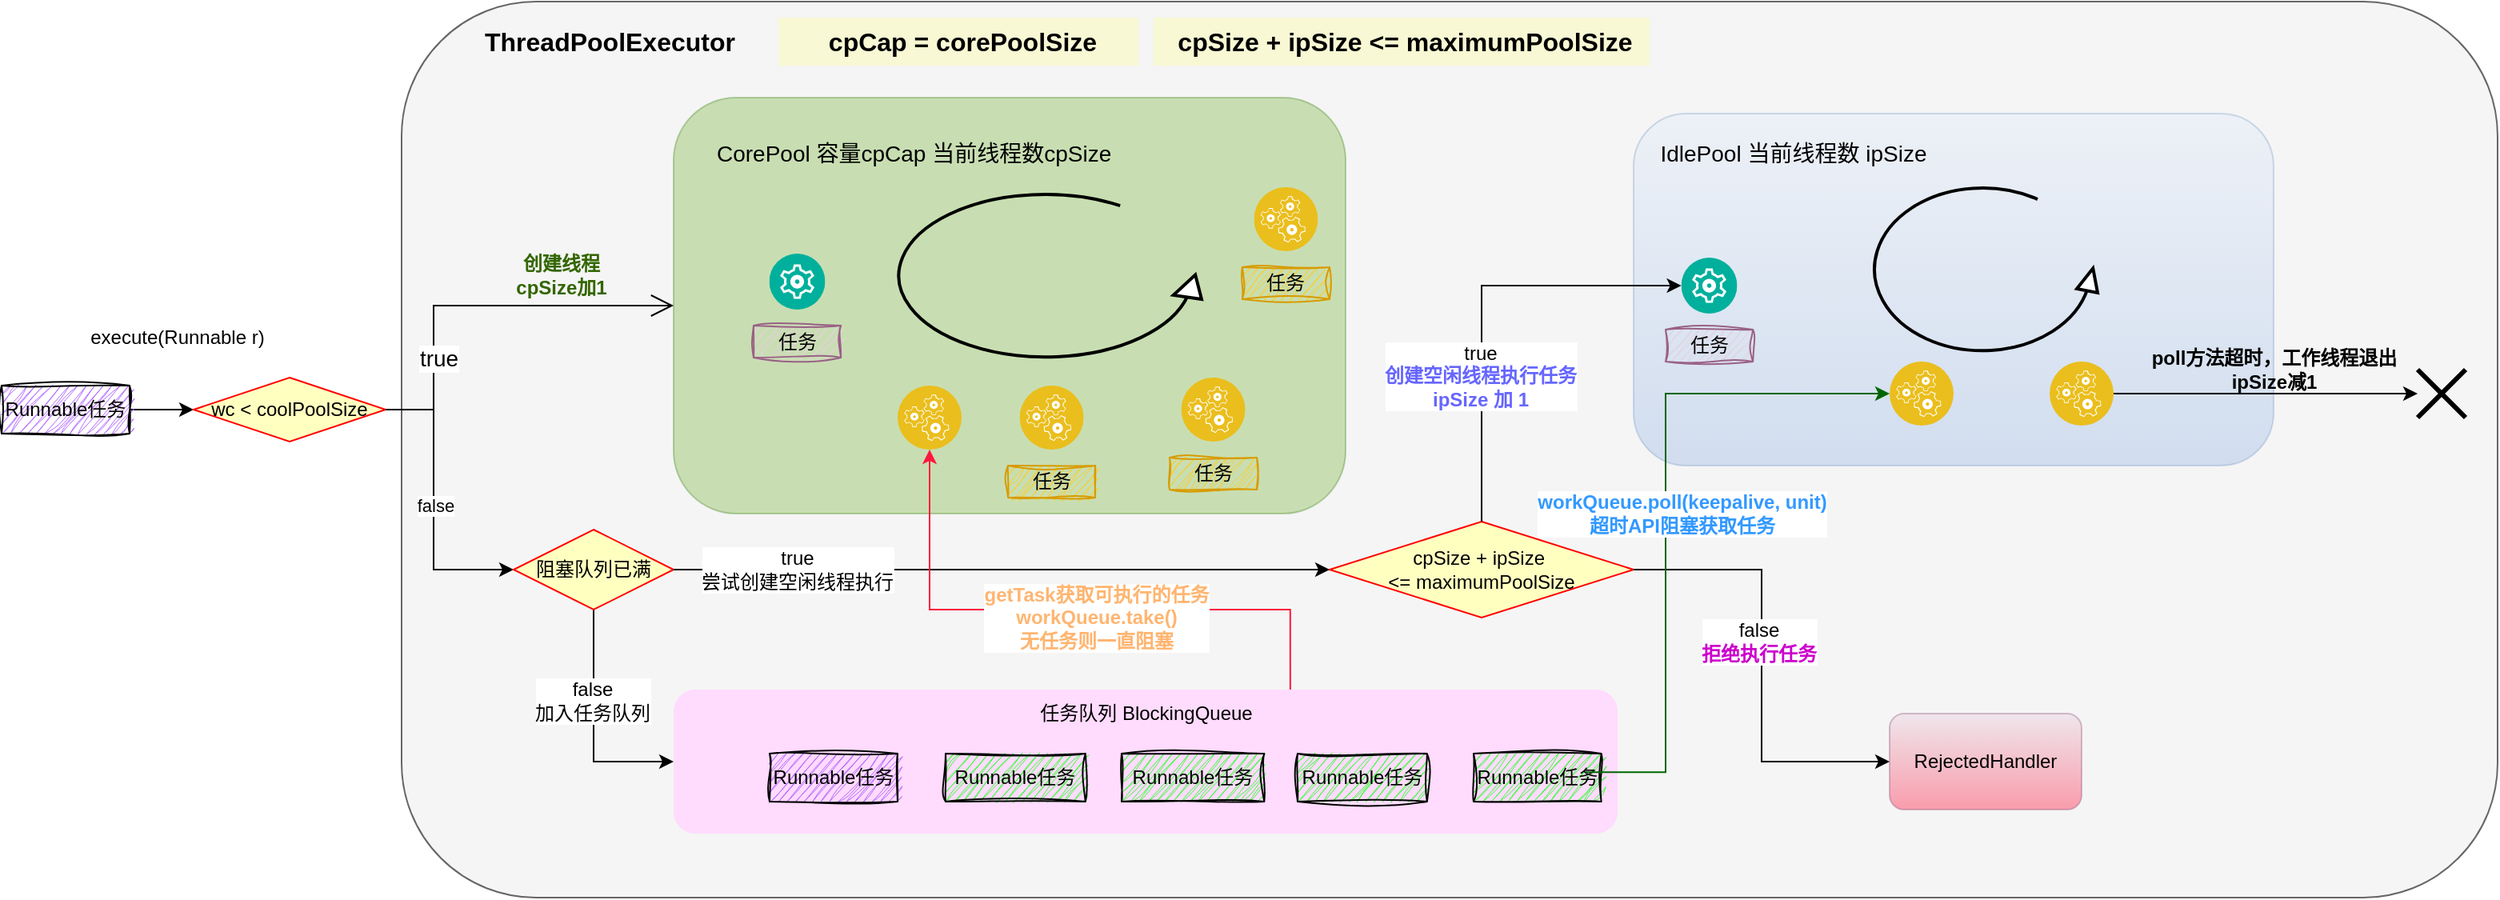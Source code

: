 <mxfile version="24.0.2" type="github">
  <diagram name="第 1 页" id="3RnXKQRBD4h4_Rx_I8--">
    <mxGraphModel dx="1451" dy="1687" grid="1" gridSize="10" guides="1" tooltips="1" connect="1" arrows="1" fold="1" page="1" pageScale="1" pageWidth="827" pageHeight="1169" math="0" shadow="0">
      <root>
        <mxCell id="0" />
        <mxCell id="1" parent="0" />
        <mxCell id="w3eF8_PVkNgAsebev5JC-120" value="" style="rounded=1;whiteSpace=wrap;html=1;fillColor=#f5f5f5;gradientColor=none;strokeColor=#666666;" vertex="1" parent="1">
          <mxGeometry x="-20" y="-30" width="1310" height="560" as="geometry" />
        </mxCell>
        <mxCell id="w3eF8_PVkNgAsebev5JC-1" value="" style="rounded=1;whiteSpace=wrap;html=1;fillColor=#60a917;strokeColor=#2D7600;fontColor=#ffffff;opacity=30;container=0;movable=1;resizable=1;rotatable=1;deletable=1;editable=1;locked=0;connectable=1;" vertex="1" parent="1">
          <mxGeometry x="150" y="30" width="420" height="260" as="geometry" />
        </mxCell>
        <mxCell id="w3eF8_PVkNgAsebev5JC-16" value="ThreadPoolExecutor&amp;nbsp;&lt;span style=&quot;background-color: initial;&quot;&gt;&amp;nbsp;&lt;/span&gt;" style="text;html=1;align=left;verticalAlign=middle;whiteSpace=wrap;rounded=0;fontSize=16;fontStyle=1" vertex="1" parent="1">
          <mxGeometry x="30" y="-15" width="170" height="20" as="geometry" />
        </mxCell>
        <mxCell id="w3eF8_PVkNgAsebev5JC-64" style="edgeStyle=orthogonalEdgeStyle;rounded=0;orthogonalLoop=1;jettySize=auto;html=1;entryX=0;entryY=0.5;entryDx=0;entryDy=0;" edge="1" parent="1" source="w3eF8_PVkNgAsebev5JC-24" target="w3eF8_PVkNgAsebev5JC-56">
          <mxGeometry relative="1" as="geometry" />
        </mxCell>
        <mxCell id="w3eF8_PVkNgAsebev5JC-24" value="Runnable任务" style="rounded=0;whiteSpace=wrap;html=1;fillColor=#B266FF;strokeColor=default;fillStyle=hatch;glass=0;sketch=1;curveFitting=1;jiggle=2;" vertex="1" parent="1">
          <mxGeometry x="-270" y="210" width="80" height="30" as="geometry" />
        </mxCell>
        <mxCell id="w3eF8_PVkNgAsebev5JC-25" value="execute(Runnable r)" style="text;html=1;align=center;verticalAlign=middle;whiteSpace=wrap;rounded=0;" vertex="1" parent="1">
          <mxGeometry x="-220" y="165" width="120" height="30" as="geometry" />
        </mxCell>
        <mxCell id="w3eF8_PVkNgAsebev5JC-4" value="&lt;font style=&quot;font-size: 14px;&quot;&gt;CorePool 容量cpCap 当前线程数cpSize&amp;nbsp;&lt;/font&gt;" style="text;html=1;align=left;verticalAlign=middle;whiteSpace=wrap;rounded=0;container=0;" vertex="1" parent="1">
          <mxGeometry x="174.58" y="50" width="266" height="30" as="geometry" />
        </mxCell>
        <mxCell id="w3eF8_PVkNgAsebev5JC-37" value="" style="verticalLabelPosition=bottom;html=1;verticalAlign=top;strokeWidth=2;shape=mxgraph.lean_mapping.physical_pull;pointerEvents=1;container=0;" vertex="1" parent="1">
          <mxGeometry x="290" y="90" width="190" height="102.5" as="geometry" />
        </mxCell>
        <mxCell id="w3eF8_PVkNgAsebev5JC-44" value="" style="group" vertex="1" connectable="0" parent="1">
          <mxGeometry x="505.42" y="86" width="54.58" height="70" as="geometry" />
        </mxCell>
        <mxCell id="w3eF8_PVkNgAsebev5JC-35" value="" style="image;aspect=fixed;perimeter=ellipsePerimeter;html=1;align=center;shadow=0;dashed=0;fontColor=#4277BB;labelBackgroundColor=default;fontSize=12;spacingTop=3;image=img/lib/ibm/applications/runtime_services.svg;imageBackground=none;container=0;" vertex="1" parent="w3eF8_PVkNgAsebev5JC-44">
          <mxGeometry x="7.29" width="40" height="40" as="geometry" />
        </mxCell>
        <mxCell id="w3eF8_PVkNgAsebev5JC-43" value="任务" style="rounded=0;whiteSpace=wrap;html=1;fillColor=#ffcd28;strokeColor=#d79b00;fillStyle=hachure;glass=0;sketch=1;curveFitting=1;jiggle=2;container=0;gradientColor=#ffa500;" vertex="1" parent="w3eF8_PVkNgAsebev5JC-44">
          <mxGeometry y="50" width="54.58" height="20" as="geometry" />
        </mxCell>
        <mxCell id="w3eF8_PVkNgAsebev5JC-45" value="" style="group" vertex="1" connectable="0" parent="1">
          <mxGeometry x="460.0" y="205" width="54.58" height="70" as="geometry" />
        </mxCell>
        <mxCell id="w3eF8_PVkNgAsebev5JC-46" value="" style="image;aspect=fixed;perimeter=ellipsePerimeter;html=1;align=center;shadow=0;dashed=0;fontColor=#4277BB;labelBackgroundColor=default;fontSize=12;spacingTop=3;image=img/lib/ibm/applications/runtime_services.svg;imageBackground=none;container=0;" vertex="1" parent="w3eF8_PVkNgAsebev5JC-45">
          <mxGeometry x="7.29" width="40" height="40" as="geometry" />
        </mxCell>
        <mxCell id="w3eF8_PVkNgAsebev5JC-47" value="任务" style="rounded=0;whiteSpace=wrap;html=1;fillColor=#ffcd28;strokeColor=#d79b00;fillStyle=hachure;glass=0;sketch=1;curveFitting=1;jiggle=2;container=0;gradientColor=#ffa500;" vertex="1" parent="w3eF8_PVkNgAsebev5JC-45">
          <mxGeometry y="50" width="54.58" height="20" as="geometry" />
        </mxCell>
        <mxCell id="w3eF8_PVkNgAsebev5JC-48" value="" style="group" vertex="1" connectable="0" parent="1">
          <mxGeometry x="359" y="210" width="54.58" height="70" as="geometry" />
        </mxCell>
        <mxCell id="w3eF8_PVkNgAsebev5JC-49" value="" style="image;aspect=fixed;perimeter=ellipsePerimeter;html=1;align=center;shadow=0;dashed=0;fontColor=#4277BB;labelBackgroundColor=default;fontSize=12;spacingTop=3;image=img/lib/ibm/applications/runtime_services.svg;imageBackground=none;container=0;" vertex="1" parent="w3eF8_PVkNgAsebev5JC-48">
          <mxGeometry x="7.29" width="40" height="40" as="geometry" />
        </mxCell>
        <mxCell id="w3eF8_PVkNgAsebev5JC-50" value="任务" style="rounded=0;whiteSpace=wrap;html=1;fillColor=#ffcd28;strokeColor=#d79b00;fillStyle=hachure;glass=0;sketch=1;curveFitting=1;jiggle=2;container=0;gradientColor=#ffa500;" vertex="1" parent="w3eF8_PVkNgAsebev5JC-48">
          <mxGeometry y="50" width="54.58" height="20" as="geometry" />
        </mxCell>
        <mxCell id="w3eF8_PVkNgAsebev5JC-54" value="" style="group" vertex="1" connectable="0" parent="1">
          <mxGeometry x="200" y="127.5" width="54.58" height="65" as="geometry" />
        </mxCell>
        <mxCell id="w3eF8_PVkNgAsebev5JC-36" value="" style="image;aspect=fixed;perimeter=ellipsePerimeter;html=1;align=center;shadow=0;dashed=0;fontColor=#4277BB;labelBackgroundColor=default;fontSize=12;spacingTop=3;image=img/lib/ibm/management/management.svg;container=0;" vertex="1" parent="w3eF8_PVkNgAsebev5JC-54">
          <mxGeometry x="9.79" width="35" height="35" as="geometry" />
        </mxCell>
        <mxCell id="w3eF8_PVkNgAsebev5JC-53" value="任务" style="rounded=0;whiteSpace=wrap;html=1;fillColor=#e6d0de;strokeColor=#996185;fillStyle=hachure;glass=0;sketch=1;curveFitting=1;jiggle=2;container=0;gradientColor=#d5739d;" vertex="1" parent="w3eF8_PVkNgAsebev5JC-54">
          <mxGeometry y="45" width="54.58" height="20" as="geometry" />
        </mxCell>
        <mxCell id="w3eF8_PVkNgAsebev5JC-74" style="edgeStyle=orthogonalEdgeStyle;rounded=0;orthogonalLoop=1;jettySize=auto;html=1;exitX=1;exitY=0.5;exitDx=0;exitDy=0;entryX=0;entryY=0.5;entryDx=0;entryDy=0;" edge="1" parent="1" source="w3eF8_PVkNgAsebev5JC-56" target="w3eF8_PVkNgAsebev5JC-71">
          <mxGeometry relative="1" as="geometry">
            <Array as="points">
              <mxPoint y="225" />
              <mxPoint y="325" />
            </Array>
          </mxGeometry>
        </mxCell>
        <mxCell id="w3eF8_PVkNgAsebev5JC-75" value="false" style="edgeLabel;html=1;align=center;verticalAlign=middle;resizable=0;points=[];" vertex="1" connectable="0" parent="w3eF8_PVkNgAsebev5JC-74">
          <mxGeometry x="-0.004" y="1" relative="1" as="geometry">
            <mxPoint as="offset" />
          </mxGeometry>
        </mxCell>
        <mxCell id="w3eF8_PVkNgAsebev5JC-56" value="wc &amp;lt; coolPoolSize" style="rhombus;whiteSpace=wrap;html=1;fontColor=#000000;fillColor=#ffffc0;strokeColor=#ff0000;" vertex="1" parent="1">
          <mxGeometry x="-150" y="205" width="120" height="40" as="geometry" />
        </mxCell>
        <mxCell id="w3eF8_PVkNgAsebev5JC-60" value="" style="endArrow=open;endFill=1;endSize=12;html=1;rounded=0;exitX=1;exitY=0.5;exitDx=0;exitDy=0;entryX=0;entryY=0.5;entryDx=0;entryDy=0;edgeStyle=orthogonalEdgeStyle;" edge="1" parent="1" source="w3eF8_PVkNgAsebev5JC-56" target="w3eF8_PVkNgAsebev5JC-1">
          <mxGeometry width="160" relative="1" as="geometry">
            <mxPoint x="-210" y="360" as="sourcePoint" />
            <mxPoint x="-50" y="360" as="targetPoint" />
            <Array as="points">
              <mxPoint y="225" />
              <mxPoint y="160" />
            </Array>
          </mxGeometry>
        </mxCell>
        <mxCell id="w3eF8_PVkNgAsebev5JC-61" value="true" style="edgeLabel;html=1;align=center;verticalAlign=middle;resizable=0;points=[];fontSize=14;" vertex="1" connectable="0" parent="w3eF8_PVkNgAsebev5JC-60">
          <mxGeometry x="0.472" y="2" relative="1" as="geometry">
            <mxPoint x="-83" y="35" as="offset" />
          </mxGeometry>
        </mxCell>
        <mxCell id="w3eF8_PVkNgAsebev5JC-69" value="&lt;b style=&quot;&quot;&gt;&lt;font color=&quot;#336600&quot;&gt;创建线程&lt;/font&gt;&lt;/b&gt;&lt;div&gt;&lt;b style=&quot;&quot;&gt;&lt;font color=&quot;#336600&quot;&gt;cpSize加1&lt;/font&gt;&lt;/b&gt;&lt;/div&gt;" style="text;html=1;align=center;verticalAlign=middle;whiteSpace=wrap;rounded=0;" vertex="1" parent="1">
          <mxGeometry x="50" y="126" width="60" height="30" as="geometry" />
        </mxCell>
        <mxCell id="w3eF8_PVkNgAsebev5JC-70" value="" style="group" vertex="1" connectable="0" parent="1">
          <mxGeometry x="150" y="400" width="590" height="90" as="geometry" />
        </mxCell>
        <mxCell id="w3eF8_PVkNgAsebev5JC-5" value="" style="rounded=1;whiteSpace=wrap;html=1;container=0;fillColor=#FFDBFD;gradientColor=none;strokeColor=none;" vertex="1" parent="w3eF8_PVkNgAsebev5JC-70">
          <mxGeometry width="590" height="90" as="geometry" />
        </mxCell>
        <mxCell id="w3eF8_PVkNgAsebev5JC-6" value="Runnable任务" style="rounded=0;whiteSpace=wrap;html=1;fillColor=#33FF33;strokeColor=default;fillStyle=hatch;glass=0;sketch=1;curveFitting=1;jiggle=2;container=0;" vertex="1" parent="w3eF8_PVkNgAsebev5JC-70">
          <mxGeometry x="170" y="40" width="87.41" height="30" as="geometry" />
        </mxCell>
        <mxCell id="w3eF8_PVkNgAsebev5JC-7" value="Runnable任务" style="rounded=0;whiteSpace=wrap;html=1;fillColor=#33FF33;strokeColor=default;fillStyle=hatch;glass=0;sketch=1;curveFitting=1;jiggle=2;container=0;" vertex="1" parent="w3eF8_PVkNgAsebev5JC-70">
          <mxGeometry x="280" y="40" width="89.15" height="30" as="geometry" />
        </mxCell>
        <mxCell id="w3eF8_PVkNgAsebev5JC-8" value="Runnable任务" style="rounded=0;whiteSpace=wrap;html=1;fillColor=#33FF33;strokeColor=default;fillStyle=hatch;glass=0;sketch=1;curveFitting=1;jiggle=2;container=0;" vertex="1" parent="w3eF8_PVkNgAsebev5JC-70">
          <mxGeometry x="390" y="40" width="80.89" height="30" as="geometry" />
        </mxCell>
        <mxCell id="w3eF8_PVkNgAsebev5JC-9" value="Runnable任务" style="rounded=0;whiteSpace=wrap;html=1;fillColor=#33FF33;strokeColor=default;fillStyle=hatch;glass=0;sketch=1;curveFitting=1;jiggle=2;container=0;" vertex="1" parent="w3eF8_PVkNgAsebev5JC-70">
          <mxGeometry x="500" y="40" width="79.8" height="30" as="geometry" />
        </mxCell>
        <mxCell id="w3eF8_PVkNgAsebev5JC-10" value="任务队列 BlockingQueue" style="text;html=1;align=center;verticalAlign=middle;whiteSpace=wrap;rounded=0;container=0;" vertex="1" parent="w3eF8_PVkNgAsebev5JC-70">
          <mxGeometry x="204.576" width="180.848" height="30" as="geometry" />
        </mxCell>
        <mxCell id="w3eF8_PVkNgAsebev5JC-42" value="Runnable任务" style="rounded=0;whiteSpace=wrap;html=1;fillColor=#B266FF;strokeColor=default;fillStyle=hatch;glass=0;sketch=1;curveFitting=1;jiggle=2;" vertex="1" parent="w3eF8_PVkNgAsebev5JC-70">
          <mxGeometry x="60" y="40" width="80" height="30" as="geometry" />
        </mxCell>
        <mxCell id="w3eF8_PVkNgAsebev5JC-76" style="edgeStyle=orthogonalEdgeStyle;rounded=0;orthogonalLoop=1;jettySize=auto;html=1;entryX=0;entryY=0.5;entryDx=0;entryDy=0;" edge="1" parent="1" source="w3eF8_PVkNgAsebev5JC-71" target="w3eF8_PVkNgAsebev5JC-5">
          <mxGeometry relative="1" as="geometry" />
        </mxCell>
        <mxCell id="w3eF8_PVkNgAsebev5JC-77" value="false&lt;div style=&quot;font-size: 12px;&quot;&gt;加入任务队列&lt;/div&gt;" style="edgeLabel;html=1;align=center;verticalAlign=middle;resizable=0;points=[];fontSize=12;" vertex="1" connectable="0" parent="w3eF8_PVkNgAsebev5JC-76">
          <mxGeometry x="-0.222" y="-1" relative="1" as="geometry">
            <mxPoint as="offset" />
          </mxGeometry>
        </mxCell>
        <mxCell id="w3eF8_PVkNgAsebev5JC-71" value="阻塞队列已满" style="rhombus;whiteSpace=wrap;html=1;fontColor=#000000;fillColor=#ffffc0;strokeColor=#ff0000;" vertex="1" parent="1">
          <mxGeometry x="50" y="300" width="100" height="50" as="geometry" />
        </mxCell>
        <mxCell id="w3eF8_PVkNgAsebev5JC-78" value="" style="rounded=1;whiteSpace=wrap;html=1;fillColor=#dae8fc;strokeColor=#6c8ebf;opacity=30;container=0;movable=1;resizable=1;rotatable=1;deletable=1;editable=1;locked=0;connectable=1;gradientColor=#7ea6e0;" vertex="1" parent="1">
          <mxGeometry x="750" y="40" width="400" height="220" as="geometry" />
        </mxCell>
        <mxCell id="w3eF8_PVkNgAsebev5JC-79" value="IdlePool 当前线程数 ipSize" style="text;html=1;align=center;verticalAlign=middle;whiteSpace=wrap;rounded=0;fontSize=14;" vertex="1" parent="1">
          <mxGeometry x="750" y="50" width="200" height="30" as="geometry" />
        </mxCell>
        <mxCell id="w3eF8_PVkNgAsebev5JC-81" value="cpSize + ipSize&amp;nbsp;&lt;div&gt;&amp;lt;= maximumPoolSize&lt;/div&gt;" style="rhombus;whiteSpace=wrap;html=1;fontColor=#000000;fillColor=#ffffc0;strokeColor=#ff0000;" vertex="1" parent="1">
          <mxGeometry x="560" y="295" width="190" height="60" as="geometry" />
        </mxCell>
        <mxCell id="w3eF8_PVkNgAsebev5JC-84" value="" style="group" vertex="1" connectable="0" parent="1">
          <mxGeometry x="770" y="130" width="54.58" height="65" as="geometry" />
        </mxCell>
        <mxCell id="w3eF8_PVkNgAsebev5JC-85" value="" style="image;aspect=fixed;perimeter=ellipsePerimeter;html=1;align=center;shadow=0;dashed=0;fontColor=#4277BB;labelBackgroundColor=default;fontSize=12;spacingTop=3;image=img/lib/ibm/management/management.svg;container=0;" vertex="1" parent="w3eF8_PVkNgAsebev5JC-84">
          <mxGeometry x="9.79" width="35" height="35" as="geometry" />
        </mxCell>
        <mxCell id="w3eF8_PVkNgAsebev5JC-86" value="任务" style="rounded=0;whiteSpace=wrap;html=1;fillColor=#e6d0de;strokeColor=#996185;fillStyle=hachure;glass=0;sketch=1;curveFitting=1;jiggle=2;container=0;gradientColor=#d5739d;" vertex="1" parent="w3eF8_PVkNgAsebev5JC-84">
          <mxGeometry y="45" width="54.58" height="20" as="geometry" />
        </mxCell>
        <mxCell id="w3eF8_PVkNgAsebev5JC-90" value="RejectedHandler" style="rounded=1;whiteSpace=wrap;html=1;fillColor=#e6d0de;gradientColor=#FF173E;strokeColor=#996185;opacity=40;" vertex="1" parent="1">
          <mxGeometry x="910" y="415" width="120" height="60" as="geometry" />
        </mxCell>
        <mxCell id="w3eF8_PVkNgAsebev5JC-91" style="edgeStyle=orthogonalEdgeStyle;rounded=0;orthogonalLoop=1;jettySize=auto;html=1;entryX=0;entryY=0.5;entryDx=0;entryDy=0;" edge="1" parent="1" source="w3eF8_PVkNgAsebev5JC-81" target="w3eF8_PVkNgAsebev5JC-90">
          <mxGeometry relative="1" as="geometry" />
        </mxCell>
        <mxCell id="w3eF8_PVkNgAsebev5JC-93" value="false&lt;div style=&quot;font-size: 12px;&quot;&gt;&lt;font color=&quot;#cc00cc&quot; style=&quot;font-size: 12px;&quot;&gt;&lt;b style=&quot;font-size: 12px;&quot;&gt;拒绝执行任务&lt;/b&gt;&lt;/font&gt;&lt;/div&gt;" style="edgeLabel;html=1;align=center;verticalAlign=middle;resizable=0;points=[];fontSize=12;" vertex="1" connectable="0" parent="w3eF8_PVkNgAsebev5JC-91">
          <mxGeometry x="-0.108" y="-2" relative="1" as="geometry">
            <mxPoint as="offset" />
          </mxGeometry>
        </mxCell>
        <mxCell id="w3eF8_PVkNgAsebev5JC-87" style="edgeStyle=orthogonalEdgeStyle;rounded=0;orthogonalLoop=1;jettySize=auto;html=1;exitX=1;exitY=0.5;exitDx=0;exitDy=0;entryX=0;entryY=0.5;entryDx=0;entryDy=0;" edge="1" parent="1" source="w3eF8_PVkNgAsebev5JC-71" target="w3eF8_PVkNgAsebev5JC-81">
          <mxGeometry relative="1" as="geometry" />
        </mxCell>
        <mxCell id="w3eF8_PVkNgAsebev5JC-95" value="true&lt;div style=&quot;font-size: 12px;&quot;&gt;尝试创建空闲线程执行&lt;/div&gt;" style="edgeLabel;html=1;align=center;verticalAlign=middle;resizable=0;points=[];fontSize=12;" vertex="1" connectable="0" parent="w3eF8_PVkNgAsebev5JC-87">
          <mxGeometry x="-0.396" y="-2" relative="1" as="geometry">
            <mxPoint x="-47" y="-2" as="offset" />
          </mxGeometry>
        </mxCell>
        <mxCell id="w3eF8_PVkNgAsebev5JC-110" style="edgeStyle=orthogonalEdgeStyle;rounded=0;orthogonalLoop=1;jettySize=auto;html=1;" edge="1" parent="1" source="w3eF8_PVkNgAsebev5JC-100" target="w3eF8_PVkNgAsebev5JC-112">
          <mxGeometry relative="1" as="geometry">
            <mxPoint x="1230" y="215" as="targetPoint" />
          </mxGeometry>
        </mxCell>
        <mxCell id="w3eF8_PVkNgAsebev5JC-114" value="poll方法超时，工作线程退出&lt;div style=&quot;font-size: 12px;&quot;&gt;ipSize减1&lt;/div&gt;" style="edgeLabel;html=1;align=center;verticalAlign=middle;resizable=0;points=[];labelBackgroundColor=none;fontStyle=1;fontSize=12;" vertex="1" connectable="0" parent="w3eF8_PVkNgAsebev5JC-110">
          <mxGeometry x="0.019" y="1" relative="1" as="geometry">
            <mxPoint x="3" y="-14" as="offset" />
          </mxGeometry>
        </mxCell>
        <mxCell id="w3eF8_PVkNgAsebev5JC-100" value="" style="image;aspect=fixed;perimeter=ellipsePerimeter;html=1;align=center;shadow=0;dashed=0;fontColor=#4277BB;labelBackgroundColor=default;fontSize=12;spacingTop=3;image=img/lib/ibm/applications/runtime_services.svg;imageBackground=none;container=0;" vertex="1" parent="1">
          <mxGeometry x="1010" y="195" width="40" height="40" as="geometry" />
        </mxCell>
        <mxCell id="w3eF8_PVkNgAsebev5JC-101" value="" style="image;aspect=fixed;perimeter=ellipsePerimeter;html=1;align=center;shadow=0;dashed=0;fontColor=#4277BB;labelBackgroundColor=default;fontSize=12;spacingTop=3;image=img/lib/ibm/applications/runtime_services.svg;imageBackground=none;container=0;" vertex="1" parent="1">
          <mxGeometry x="910" y="195" width="40" height="40" as="geometry" />
        </mxCell>
        <mxCell id="w3eF8_PVkNgAsebev5JC-102" value="" style="image;aspect=fixed;perimeter=ellipsePerimeter;html=1;align=center;shadow=0;dashed=0;fontColor=#4277BB;labelBackgroundColor=default;fontSize=12;spacingTop=3;image=img/lib/ibm/applications/runtime_services.svg;imageBackground=none;container=0;" vertex="1" parent="1">
          <mxGeometry x="290" y="210" width="40" height="40" as="geometry" />
        </mxCell>
        <mxCell id="w3eF8_PVkNgAsebev5JC-104" value="" style="endArrow=classic;html=1;rounded=0;entryX=0.5;entryY=1;entryDx=0;entryDy=0;exitX=1;exitY=0;exitDx=0;exitDy=0;edgeStyle=orthogonalEdgeStyle;strokeColor=#FF173E;" edge="1" parent="1" source="w3eF8_PVkNgAsebev5JC-10" target="w3eF8_PVkNgAsebev5JC-102">
          <mxGeometry width="50" height="50" relative="1" as="geometry">
            <mxPoint x="300" y="660" as="sourcePoint" />
            <mxPoint x="350" y="610" as="targetPoint" />
            <Array as="points">
              <mxPoint x="535" y="350" />
              <mxPoint x="310" y="350" />
            </Array>
          </mxGeometry>
        </mxCell>
        <mxCell id="w3eF8_PVkNgAsebev5JC-105" value="getTask获取可执行的任务&lt;div style=&quot;font-size: 12px;&quot;&gt;workQueue.take()&lt;/div&gt;&lt;div style=&quot;font-size: 12px;&quot;&gt;无任务则一直阻塞&lt;/div&gt;" style="edgeLabel;html=1;align=center;verticalAlign=middle;resizable=0;points=[];fontStyle=1;fontColor=#FFB570;fontSize=12;" vertex="1" connectable="0" parent="w3eF8_PVkNgAsebev5JC-104">
          <mxGeometry x="-0.088" y="2" relative="1" as="geometry">
            <mxPoint x="-1" y="3" as="offset" />
          </mxGeometry>
        </mxCell>
        <mxCell id="w3eF8_PVkNgAsebev5JC-108" value="" style="endArrow=classic;html=1;rounded=0;exitX=1;exitY=0.607;exitDx=0;exitDy=0;exitPerimeter=0;entryX=0;entryY=0.5;entryDx=0;entryDy=0;edgeStyle=orthogonalEdgeStyle;strokeColor=#006600;" edge="1" parent="1" target="w3eF8_PVkNgAsebev5JC-101">
          <mxGeometry width="50" height="50" relative="1" as="geometry">
            <mxPoint x="720" y="451.63" as="sourcePoint" />
            <mxPoint x="895.858" y="226.142" as="targetPoint" />
            <Array as="points">
              <mxPoint x="770" y="452" />
              <mxPoint x="770" y="215" />
            </Array>
          </mxGeometry>
        </mxCell>
        <mxCell id="w3eF8_PVkNgAsebev5JC-109" value="workQueue.poll(keepalive, unit)&lt;div style=&quot;font-size: 12px;&quot;&gt;超时API阻塞获取任务&lt;/div&gt;" style="edgeLabel;html=1;align=center;verticalAlign=middle;resizable=0;points=[];fontColor=#3399FF;fontStyle=1;fontSize=12;" vertex="1" connectable="0" parent="w3eF8_PVkNgAsebev5JC-108">
          <mxGeometry x="-0.002" relative="1" as="geometry">
            <mxPoint x="10" y="1" as="offset" />
          </mxGeometry>
        </mxCell>
        <mxCell id="w3eF8_PVkNgAsebev5JC-112" value="" style="shape=umlDestroy;whiteSpace=wrap;html=1;strokeWidth=3;targetShapes=umlLifeline;" vertex="1" parent="1">
          <mxGeometry x="1240" y="200" width="30" height="30" as="geometry" />
        </mxCell>
        <mxCell id="w3eF8_PVkNgAsebev5JC-115" value="" style="verticalLabelPosition=bottom;html=1;verticalAlign=top;strokeWidth=2;shape=mxgraph.lean_mapping.physical_pull;pointerEvents=1;container=0;" vertex="1" parent="1">
          <mxGeometry x="900" y="86" width="140" height="102.5" as="geometry" />
        </mxCell>
        <mxCell id="w3eF8_PVkNgAsebev5JC-118" value="" style="endArrow=classic;html=1;rounded=0;exitX=0.5;exitY=0;exitDx=0;exitDy=0;entryX=0;entryY=0.5;entryDx=0;entryDy=0;edgeStyle=orthogonalEdgeStyle;" edge="1" parent="1" source="w3eF8_PVkNgAsebev5JC-81" target="w3eF8_PVkNgAsebev5JC-85">
          <mxGeometry width="50" height="50" relative="1" as="geometry">
            <mxPoint x="670" y="200" as="sourcePoint" />
            <mxPoint x="720" y="150" as="targetPoint" />
          </mxGeometry>
        </mxCell>
        <mxCell id="w3eF8_PVkNgAsebev5JC-119" value="true&lt;div style=&quot;font-size: 12px;&quot;&gt;&lt;font color=&quot;#6666ff&quot; style=&quot;font-size: 12px;&quot;&gt;&lt;b style=&quot;font-size: 12px;&quot;&gt;创建空闲线程执行任务&lt;/b&gt;&lt;/font&gt;&lt;/div&gt;&lt;div style=&quot;font-size: 12px;&quot;&gt;&lt;font color=&quot;#6666ff&quot; style=&quot;font-size: 12px;&quot;&gt;&lt;b style=&quot;font-size: 12px;&quot;&gt;ipSize 加 1&lt;/b&gt;&lt;/font&gt;&lt;/div&gt;" style="edgeLabel;html=1;align=center;verticalAlign=middle;resizable=0;points=[];fontSize=12;" vertex="1" connectable="0" parent="w3eF8_PVkNgAsebev5JC-118">
          <mxGeometry x="-0.327" y="1" relative="1" as="geometry">
            <mxPoint as="offset" />
          </mxGeometry>
        </mxCell>
        <mxCell id="w3eF8_PVkNgAsebev5JC-121" value="&lt;span style=&quot;font-size: 16px; font-weight: 700; text-align: left;&quot;&gt;&amp;nbsp;&lt;/span&gt;&lt;span style=&quot;font-size: 16px; font-weight: 700; text-align: left; background-color: initial;&quot;&gt;cpCap = corePoolSize&lt;/span&gt;" style="text;html=1;align=center;verticalAlign=middle;whiteSpace=wrap;rounded=0;fillColor=#ffff88;strokeColor=none;opacity=30;" vertex="1" parent="1">
          <mxGeometry x="215.58" y="-20" width="225" height="30" as="geometry" />
        </mxCell>
        <mxCell id="w3eF8_PVkNgAsebev5JC-122" value="&lt;span style=&quot;font-size: 16px; font-weight: 700; text-align: left;&quot;&gt;&amp;nbsp;&lt;/span&gt;&lt;span style=&quot;font-size: 16px; font-weight: 700; text-align: left; background-color: initial;&quot;&gt;cpSize + ipSize &amp;lt;= maximumPoolSize&lt;/span&gt;" style="text;html=1;align=center;verticalAlign=middle;whiteSpace=wrap;rounded=0;fillColor=#ffff88;strokeColor=none;opacity=30;" vertex="1" parent="1">
          <mxGeometry x="450" y="-20" width="310" height="30" as="geometry" />
        </mxCell>
      </root>
    </mxGraphModel>
  </diagram>
</mxfile>
